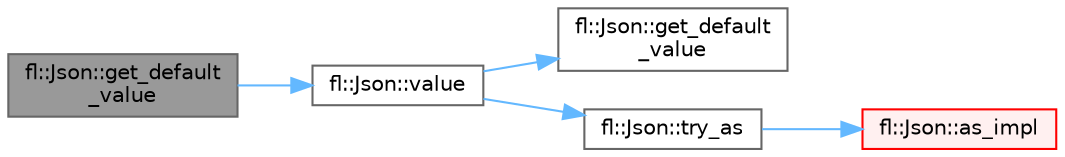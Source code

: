 digraph "fl::Json::get_default_value"
{
 // INTERACTIVE_SVG=YES
 // LATEX_PDF_SIZE
  bgcolor="transparent";
  edge [fontname=Helvetica,fontsize=10,labelfontname=Helvetica,labelfontsize=10];
  node [fontname=Helvetica,fontsize=10,shape=box,height=0.2,width=0.4];
  rankdir="LR";
  Node1 [id="Node000001",label="fl::Json::get_default\l_value",height=0.2,width=0.4,color="gray40", fillcolor="grey60", style="filled", fontcolor="black",tooltip=" "];
  Node1 -> Node2 [id="edge1_Node000001_Node000002",color="steelblue1",style="solid",tooltip=" "];
  Node2 [id="Node000002",label="fl::Json::value",height=0.2,width=0.4,color="grey40", fillcolor="white", style="filled",URL="$d4/d13/classfl_1_1_json_a02bb804b148b14b0db029ef866520b9a.html#a02bb804b148b14b0db029ef866520b9a",tooltip=" "];
  Node2 -> Node3 [id="edge2_Node000002_Node000003",color="steelblue1",style="solid",tooltip=" "];
  Node3 [id="Node000003",label="fl::Json::get_default\l_value",height=0.2,width=0.4,color="grey40", fillcolor="white", style="filled",URL="$d4/d13/classfl_1_1_json_a100b10ff3e18350c7c459691b7c4f3ce.html#a100b10ff3e18350c7c459691b7c4f3ce",tooltip=" "];
  Node2 -> Node4 [id="edge3_Node000002_Node000004",color="steelblue1",style="solid",tooltip=" "];
  Node4 [id="Node000004",label="fl::Json::try_as",height=0.2,width=0.4,color="grey40", fillcolor="white", style="filled",URL="$d4/d13/classfl_1_1_json_aa007b51e1a6a22f935b03fe7940165c0.html#aa007b51e1a6a22f935b03fe7940165c0",tooltip=" "];
  Node4 -> Node5 [id="edge4_Node000004_Node000005",color="steelblue1",style="solid",tooltip=" "];
  Node5 [id="Node000005",label="fl::Json::as_impl",height=0.2,width=0.4,color="red", fillcolor="#FFF0F0", style="filled",URL="$d4/d13/classfl_1_1_json_a09deb4f31bf8a6e38e88363ee7b78ae8.html#a09deb4f31bf8a6e38e88363ee7b78ae8",tooltip=" "];
}
